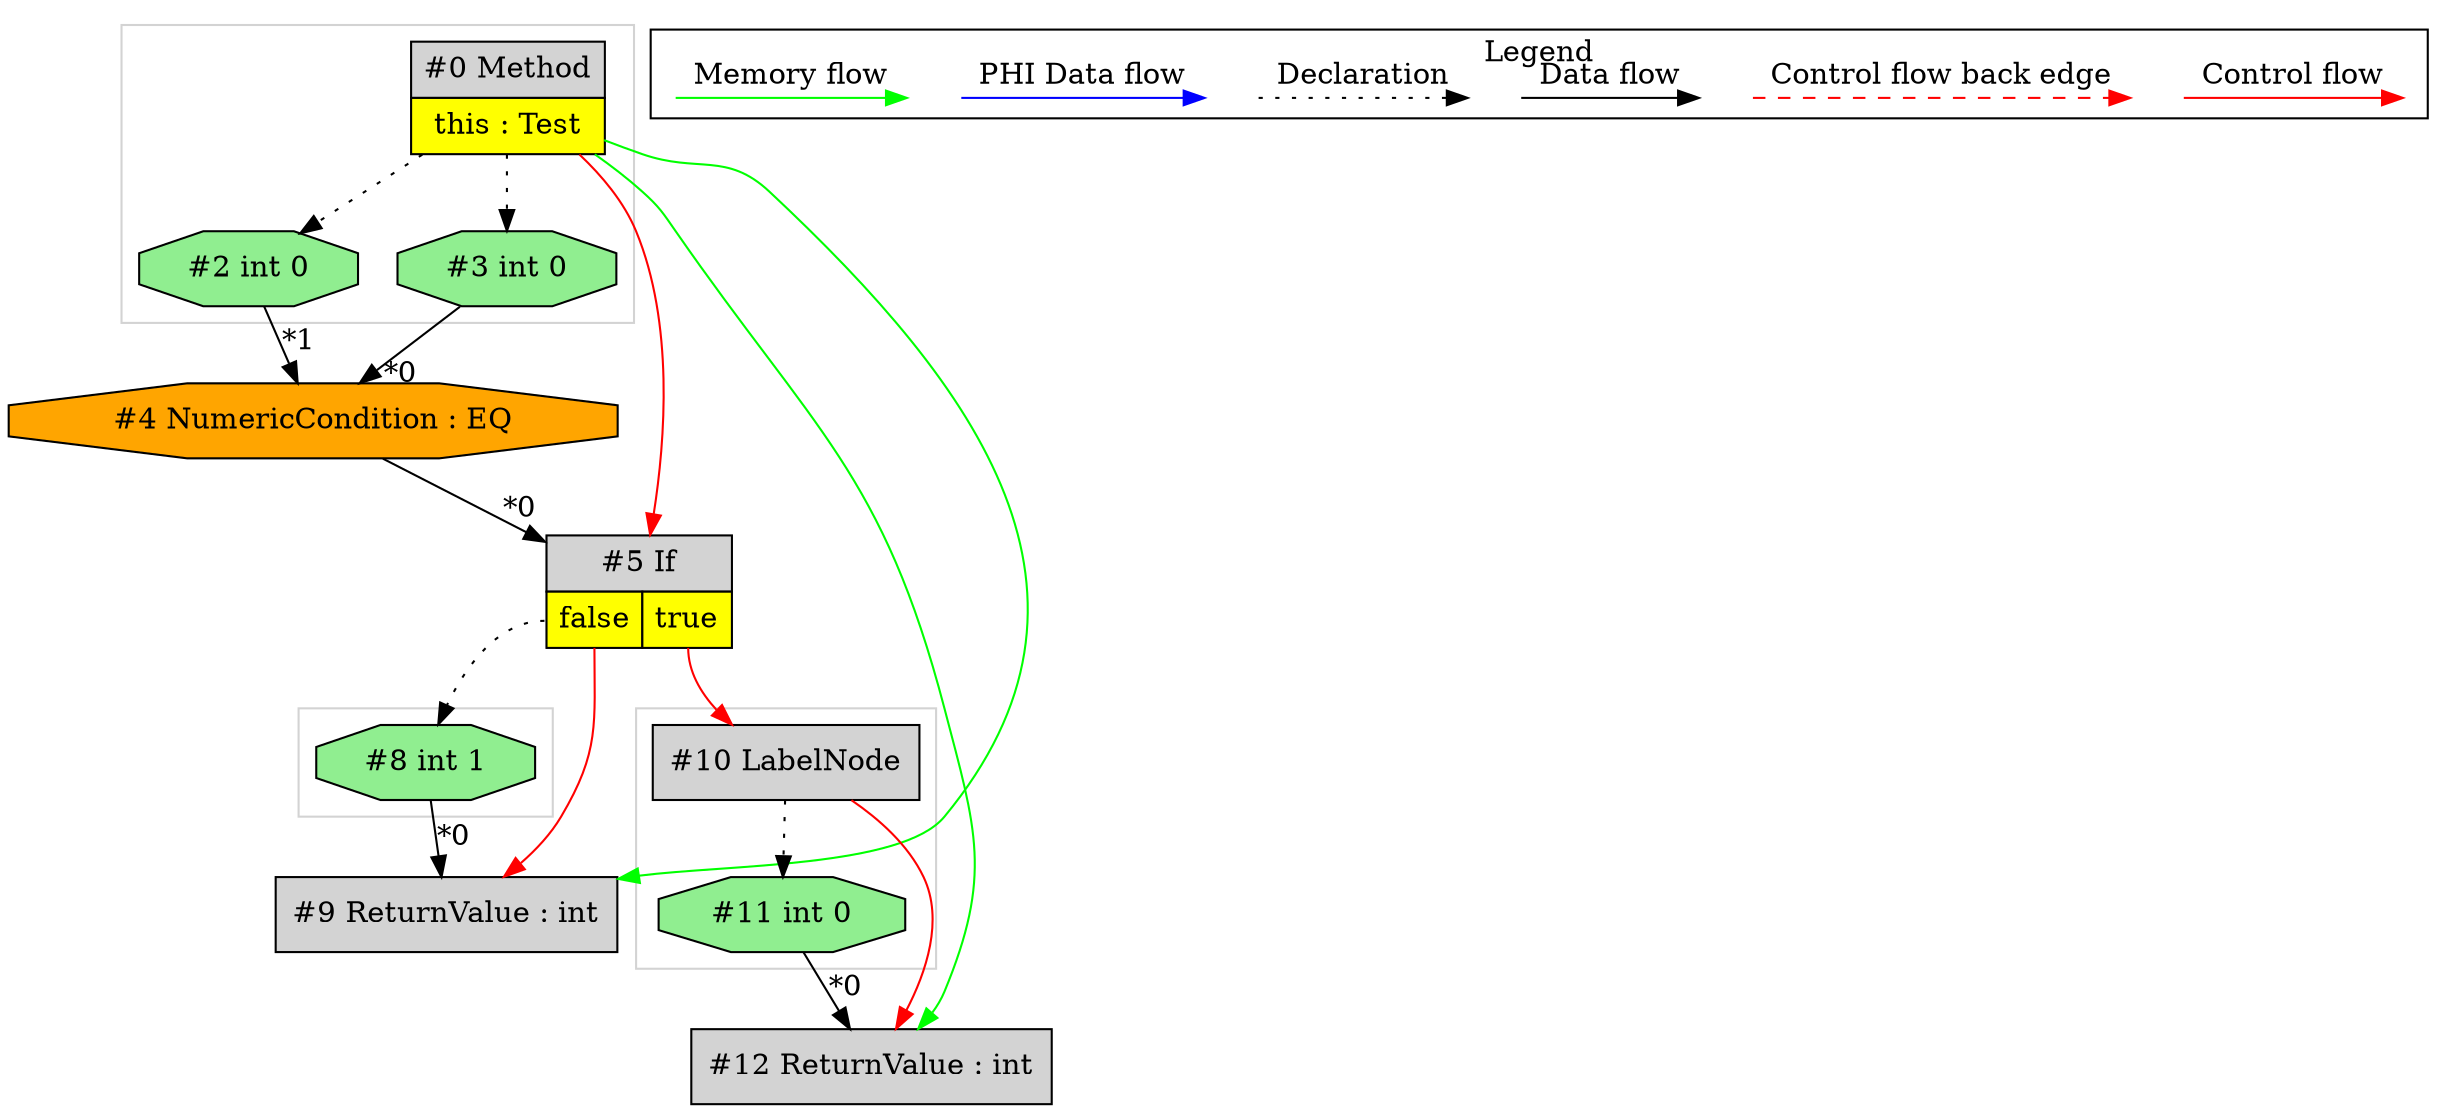 digraph {
 ordering="in";
 node0[margin="0", label=<<table border="0" cellborder="1" cellspacing="0" cellpadding="5"><tr><td colspan="1">#0 Method</td></tr><tr><td port="prj1" bgcolor="yellow">this : Test</td></tr></table>>,shape=none, fillcolor=lightgrey, style=filled];
 node5[margin="0", label=<<table border="0" cellborder="1" cellspacing="0" cellpadding="5"><tr><td colspan="2">#5 If</td></tr><tr><td port="prj6" bgcolor="yellow">false</td><td port="prj7" bgcolor="yellow">true</td></tr></table>>,shape=none, fillcolor=lightgrey, style=filled];
 node4 -> node5[headlabel="*0", labeldistance=2];
 node0 -> node5[labeldistance=2, color=red, fontcolor=red];
 node4[label="#4 NumericCondition : EQ",shape=octagon, fillcolor=orange, style=filled];
 node3 -> node4[headlabel="*0", labeldistance=2];
 node2 -> node4[headlabel="*1", labeldistance=2];
 node2[label="#2 int 0",shape=octagon, fillcolor=lightgreen, style=filled];
 node0 -> node2[style=dotted];
 node3[label="#3 int 0",shape=octagon, fillcolor=lightgreen, style=filled];
 node0 -> node3[style=dotted];
 node10[label="#10 LabelNode",shape=box, fillcolor=lightgrey, style=filled];
 node5:prj7 -> node10[labeldistance=2, color=red, fontcolor=red];
 node11[label="#11 int 0",shape=octagon, fillcolor=lightgreen, style=filled];
 node10 -> node11[style=dotted];
 node12[label="#12 ReturnValue : int",shape=box, fillcolor=lightgrey, style=filled];
 node11 -> node12[headlabel="*0", labeldistance=2];
 node10 -> node12[labeldistance=2, color=red, fontcolor=red];
 node0 -> node12[labeldistance=2, color=green, constraint=false];
 node8[label="#8 int 1",shape=octagon, fillcolor=lightgreen, style=filled];
 node5:prj6 -> node8[style=dotted];
 node9[label="#9 ReturnValue : int",shape=box, fillcolor=lightgrey, style=filled];
 node8 -> node9[headlabel="*0", labeldistance=2];
 node5:prj6 -> node9[labeldistance=2, color=red, fontcolor=red];
 node0 -> node9[labeldistance=2, color=green, constraint=false];
 subgraph cluster_0 {
  color=lightgray;
  node10;
  node11;
 }
 subgraph cluster_1 {
  color=lightgray;
  node0;
  node2;
  node3;
 }
 subgraph cluster_2 {
  color=lightgray;
  node8;
 }
 subgraph cluster_000 {
  label = "Legend";
  node [shape=point]
  {
   rank=same;
   c0 [style = invis];
   c1 [style = invis];
   c2 [style = invis];
   c3 [style = invis];
   d0 [style = invis];
   d1 [style = invis];
   d2 [style = invis];
   d3 [style = invis];
   d4 [style = invis];
   d5 [style = invis];
   d6 [style = invis];
   d7 [style = invis];
  }
  c0 -> c1 [label="Control flow", style=solid, color=red]
  c2 -> c3 [label="Control flow back edge", style=dashed, color=red]
  d0 -> d1 [label="Data flow"]
  d2 -> d3 [label="Declaration", style=dotted]
  d4 -> d5 [label="PHI Data flow", color=blue]
  d6 -> d7 [label="Memory flow", color=green]
 }

}
